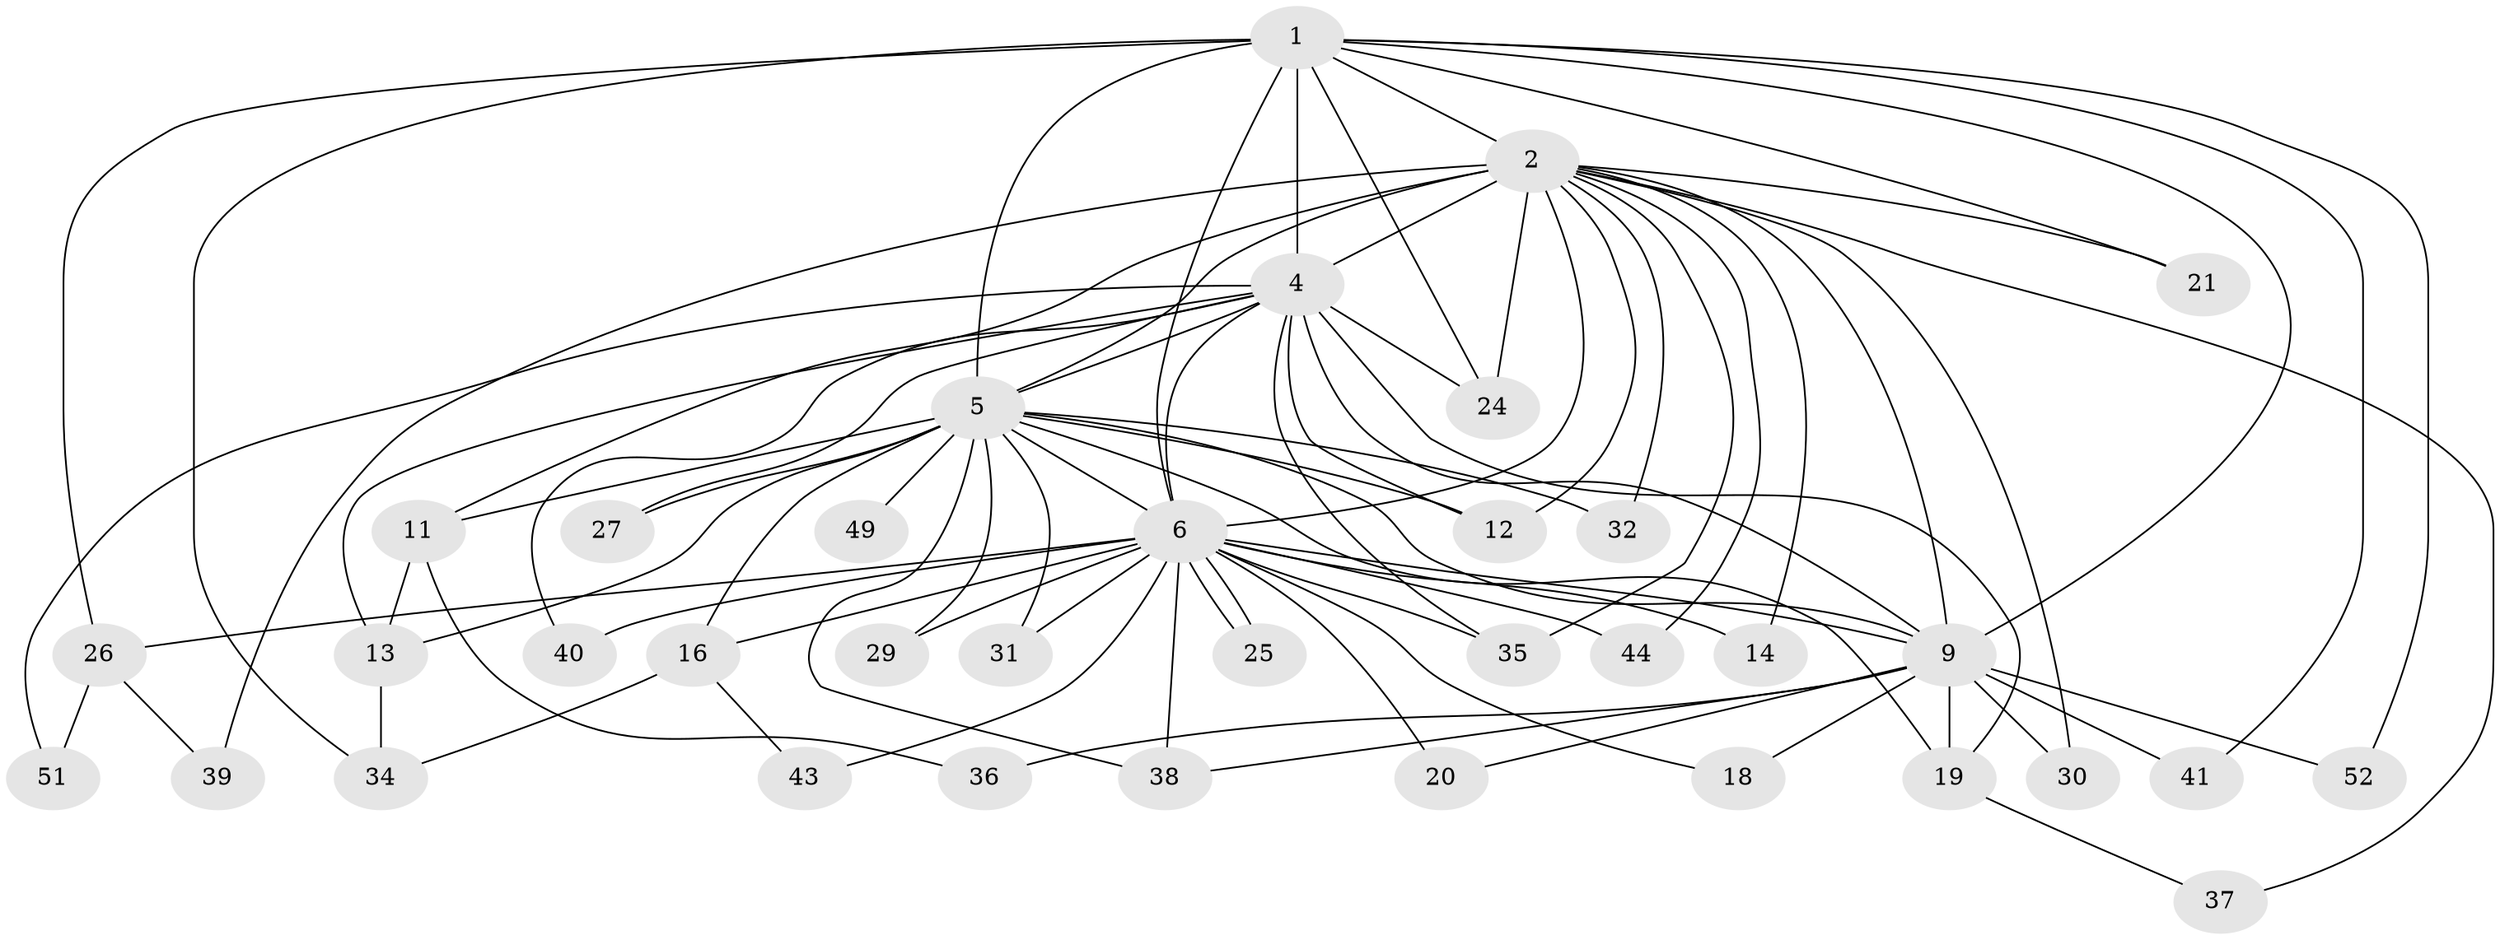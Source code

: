 // original degree distribution, {17: 0.019230769230769232, 15: 0.09615384615384616, 16: 0.019230769230769232, 18: 0.038461538461538464, 11: 0.019230769230769232, 4: 0.057692307692307696, 3: 0.19230769230769232, 2: 0.5384615384615384, 5: 0.019230769230769232}
// Generated by graph-tools (version 1.1) at 2025/41/03/06/25 10:41:37]
// undirected, 36 vertices, 81 edges
graph export_dot {
graph [start="1"]
  node [color=gray90,style=filled];
  1 [super="+23"];
  2 [super="+3"];
  4 [super="+10"];
  5 [super="+7"];
  6 [super="+8"];
  9 [super="+17"];
  11 [super="+22"];
  12 [super="+15"];
  13 [super="+42"];
  14;
  16;
  18;
  19 [super="+33"];
  20;
  21;
  24 [super="+28"];
  25;
  26 [super="+47"];
  27;
  29;
  30;
  31;
  32;
  34 [super="+45"];
  35 [super="+48"];
  36;
  37;
  38 [super="+50"];
  39;
  40;
  41 [super="+46"];
  43;
  44;
  49;
  51;
  52;
  1 -- 2 [weight=2];
  1 -- 4 [weight=2];
  1 -- 5 [weight=3];
  1 -- 6 [weight=2];
  1 -- 9 [weight=2];
  1 -- 21;
  1 -- 24;
  1 -- 26;
  1 -- 34;
  1 -- 41;
  1 -- 52;
  2 -- 4 [weight=4];
  2 -- 5 [weight=4];
  2 -- 6 [weight=4];
  2 -- 9 [weight=2];
  2 -- 11 [weight=2];
  2 -- 30;
  2 -- 32;
  2 -- 39;
  2 -- 35;
  2 -- 37;
  2 -- 12;
  2 -- 44;
  2 -- 14;
  2 -- 21;
  2 -- 24;
  4 -- 5 [weight=4];
  4 -- 6 [weight=4];
  4 -- 9 [weight=2];
  4 -- 19;
  4 -- 27;
  4 -- 51;
  4 -- 40;
  4 -- 24;
  4 -- 13;
  4 -- 35;
  4 -- 12;
  5 -- 6 [weight=4];
  5 -- 9 [weight=2];
  5 -- 13;
  5 -- 16;
  5 -- 27;
  5 -- 29;
  5 -- 38;
  5 -- 32;
  5 -- 11;
  5 -- 12;
  5 -- 49;
  5 -- 19;
  5 -- 31;
  6 -- 9 [weight=2];
  6 -- 18;
  6 -- 20;
  6 -- 25;
  6 -- 25;
  6 -- 26 [weight=2];
  6 -- 31;
  6 -- 35;
  6 -- 38;
  6 -- 40;
  6 -- 43;
  6 -- 44;
  6 -- 14;
  6 -- 16;
  6 -- 29;
  9 -- 18;
  9 -- 20;
  9 -- 30;
  9 -- 36;
  9 -- 41 [weight=2];
  9 -- 52;
  9 -- 19;
  9 -- 38;
  11 -- 13;
  11 -- 36;
  13 -- 34;
  16 -- 34;
  16 -- 43;
  19 -- 37;
  26 -- 39;
  26 -- 51;
}
